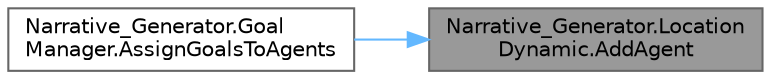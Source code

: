 digraph "Narrative_Generator.LocationDynamic.AddAgent"
{
 // LATEX_PDF_SIZE
  bgcolor="transparent";
  edge [fontname=Helvetica,fontsize=10,labelfontname=Helvetica,labelfontsize=10];
  node [fontname=Helvetica,fontsize=10,shape=box,height=0.2,width=0.4];
  rankdir="RL";
  Node1 [label="Narrative_Generator.Location\lDynamic.AddAgent",height=0.2,width=0.4,color="gray40", fillcolor="grey60", style="filled", fontcolor="black",tooltip="Adds an agent to the list of agents located in this location."];
  Node1 -> Node2 [dir="back",color="steelblue1",style="solid"];
  Node2 [label="Narrative_Generator.Goal\lManager.AssignGoalsToAgents",height=0.2,width=0.4,color="grey40", fillcolor="white", style="filled",URL="$class_narrative___generator_1_1_goal_manager.html#a1972c672143df8f969e4a81898e47fca",tooltip="A method that assigns goals to agents based on their role."];
}
